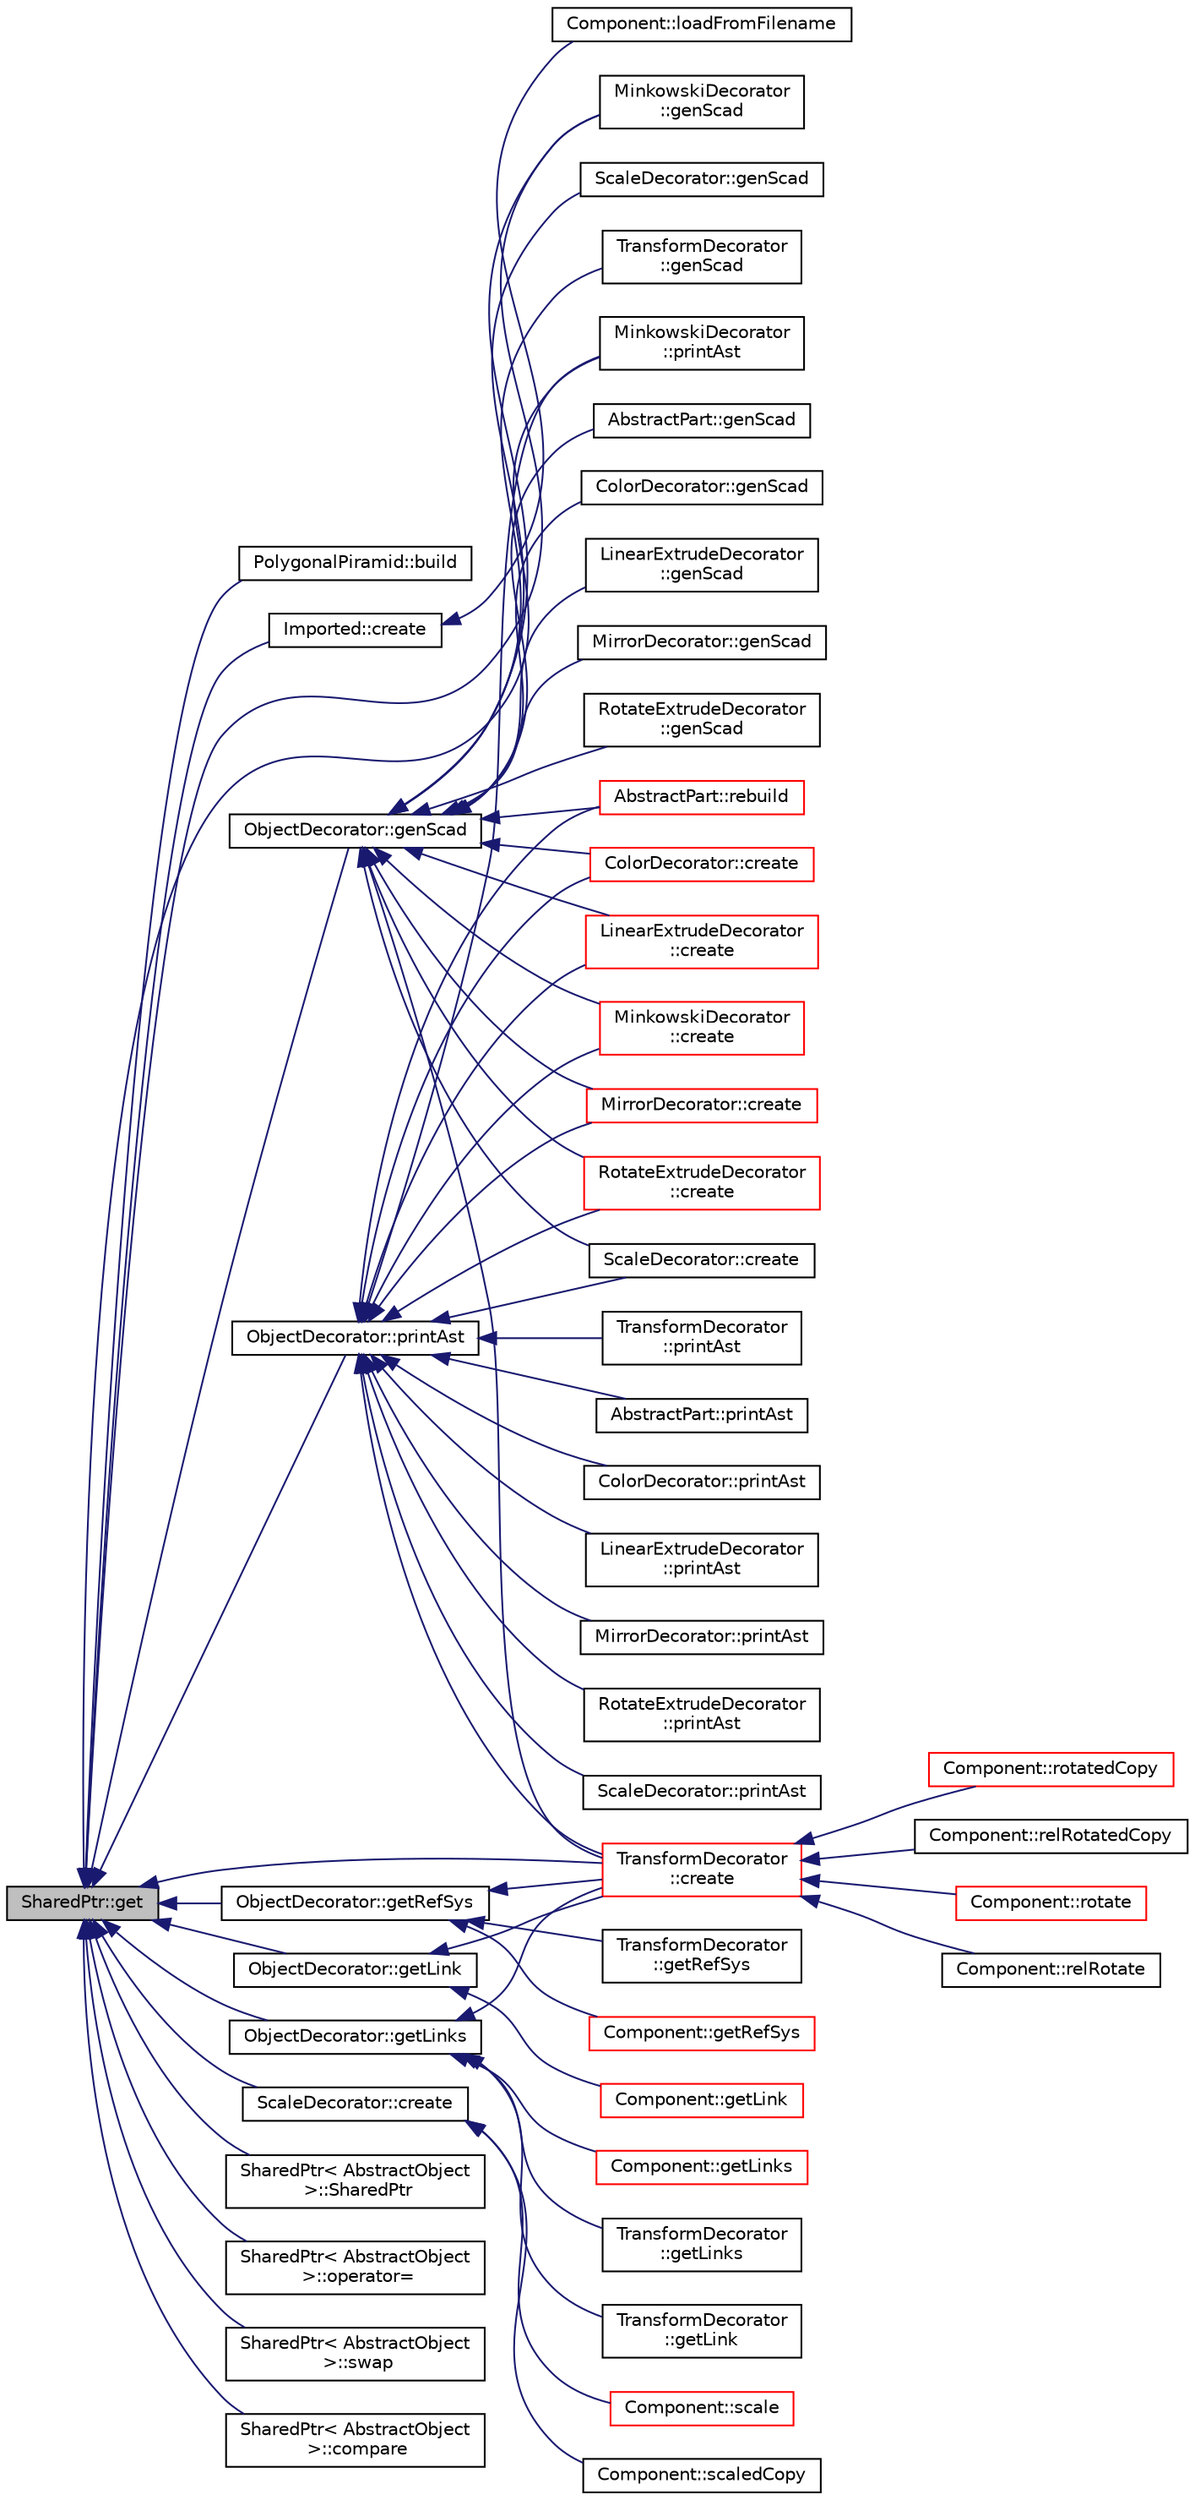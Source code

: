 digraph "SharedPtr::get"
{
  edge [fontname="Helvetica",fontsize="10",labelfontname="Helvetica",labelfontsize="10"];
  node [fontname="Helvetica",fontsize="10",shape=record];
  rankdir="LR";
  Node17 [label="SharedPtr::get",height=0.2,width=0.4,color="black", fillcolor="grey75", style="filled", fontcolor="black"];
  Node17 -> Node18 [dir="back",color="midnightblue",fontsize="10",style="solid",fontname="Helvetica"];
  Node18 [label="PolygonalPiramid::build",height=0.2,width=0.4,color="black", fillcolor="white", style="filled",URL="$classPolygonalPiramid.html#a9ddd875f2b4d9a878c96cccef7d590b4",tooltip="Build the piece. "];
  Node17 -> Node19 [dir="back",color="midnightblue",fontsize="10",style="solid",fontname="Helvetica"];
  Node19 [label="Imported::create",height=0.2,width=0.4,color="black", fillcolor="white", style="filled",URL="$classImported.html#ae15a4a0c37f67106167fe2c29668dd00",tooltip="Default parametrized factory method. "];
  Node19 -> Node20 [dir="back",color="midnightblue",fontsize="10",style="solid",fontname="Helvetica"];
  Node20 [label="Component::loadFromFilename",height=0.2,width=0.4,color="black", fillcolor="white", style="filled",URL="$classComponent.html#ad70a3380259b80f6ca78d2ffab49c217",tooltip="Loads an SCAD object from file. "];
  Node17 -> Node21 [dir="back",color="midnightblue",fontsize="10",style="solid",fontname="Helvetica"];
  Node21 [label="MinkowskiDecorator\l::genScad",height=0.2,width=0.4,color="black", fillcolor="white", style="filled",URL="$classMinkowskiDecorator.html#a2d7803a9634dcf59414857e5a7ecc818",tooltip="Generate SCAD output for this object. "];
  Node17 -> Node22 [dir="back",color="midnightblue",fontsize="10",style="solid",fontname="Helvetica"];
  Node22 [label="MinkowskiDecorator\l::printAst",height=0.2,width=0.4,color="black", fillcolor="white", style="filled",URL="$classMinkowskiDecorator.html#a6f5775f439a19a95c9dc470dd8969d7a",tooltip="Generate AST output for this object. "];
  Node17 -> Node23 [dir="back",color="midnightblue",fontsize="10",style="solid",fontname="Helvetica"];
  Node23 [label="ObjectDecorator::genScad",height=0.2,width=0.4,color="black", fillcolor="white", style="filled",URL="$classObjectDecorator.html#a50d55a263f5ef6b1b847d59d42456be0",tooltip="Generate SCAD output for this object. "];
  Node23 -> Node24 [dir="back",color="midnightblue",fontsize="10",style="solid",fontname="Helvetica"];
  Node24 [label="AbstractPart::genScad",height=0.2,width=0.4,color="black", fillcolor="white", style="filled",URL="$classAbstractPart.html#a4de208aa35720bfc5d07e56879b1d668",tooltip="Generate SCAD output for this object. "];
  Node23 -> Node25 [dir="back",color="midnightblue",fontsize="10",style="solid",fontname="Helvetica"];
  Node25 [label="AbstractPart::rebuild",height=0.2,width=0.4,color="red", fillcolor="white", style="filled",URL="$classAbstractPart.html#a06732798fd060a805f89e2a9a66e5368",tooltip="Rebuild the part. "];
  Node23 -> Node46 [dir="back",color="midnightblue",fontsize="10",style="solid",fontname="Helvetica"];
  Node46 [label="ColorDecorator::genScad",height=0.2,width=0.4,color="black", fillcolor="white", style="filled",URL="$classColorDecorator.html#afcf011f2ac025f430a34ad32dda01afd",tooltip="Generate SCAD output for this object. "];
  Node23 -> Node47 [dir="back",color="midnightblue",fontsize="10",style="solid",fontname="Helvetica"];
  Node47 [label="ColorDecorator::create",height=0.2,width=0.4,color="red", fillcolor="white", style="filled",URL="$classColorDecorator.html#a74543bab1e3775280099b43d9d124c6a",tooltip="Default factory method. "];
  Node23 -> Node53 [dir="back",color="midnightblue",fontsize="10",style="solid",fontname="Helvetica"];
  Node53 [label="LinearExtrudeDecorator\l::genScad",height=0.2,width=0.4,color="black", fillcolor="white", style="filled",URL="$classLinearExtrudeDecorator.html#a8e5d88f51269ea575d3364d5c49562cf",tooltip="Generate SCAD output for this object. "];
  Node23 -> Node54 [dir="back",color="midnightblue",fontsize="10",style="solid",fontname="Helvetica"];
  Node54 [label="LinearExtrudeDecorator\l::create",height=0.2,width=0.4,color="red", fillcolor="white", style="filled",URL="$classLinearExtrudeDecorator.html#a732c88a036070d2aba30296a03b9bbea",tooltip="Default factory method. "];
  Node23 -> Node21 [dir="back",color="midnightblue",fontsize="10",style="solid",fontname="Helvetica"];
  Node23 -> Node57 [dir="back",color="midnightblue",fontsize="10",style="solid",fontname="Helvetica"];
  Node57 [label="MinkowskiDecorator\l::create",height=0.2,width=0.4,color="red", fillcolor="white", style="filled",URL="$classMinkowskiDecorator.html#ae16f45ced2d272d00497c3bfc9b29b59",tooltip="Default factory method. "];
  Node23 -> Node59 [dir="back",color="midnightblue",fontsize="10",style="solid",fontname="Helvetica"];
  Node59 [label="MirrorDecorator::genScad",height=0.2,width=0.4,color="black", fillcolor="white", style="filled",URL="$classMirrorDecorator.html#a122e691678afd2a83ec1d69c5d239fc8",tooltip="Generate SCAD output for this object. "];
  Node23 -> Node60 [dir="back",color="midnightblue",fontsize="10",style="solid",fontname="Helvetica"];
  Node60 [label="MirrorDecorator::create",height=0.2,width=0.4,color="red", fillcolor="white", style="filled",URL="$classMirrorDecorator.html#a59ad3b851b84060d05e540250aaec086",tooltip="Default factory method. "];
  Node23 -> Node63 [dir="back",color="midnightblue",fontsize="10",style="solid",fontname="Helvetica"];
  Node63 [label="RotateExtrudeDecorator\l::genScad",height=0.2,width=0.4,color="black", fillcolor="white", style="filled",URL="$classRotateExtrudeDecorator.html#aa3355dc8c7ed928d2c9325445b23769b",tooltip="Generate SCAD output for this object. "];
  Node23 -> Node64 [dir="back",color="midnightblue",fontsize="10",style="solid",fontname="Helvetica"];
  Node64 [label="RotateExtrudeDecorator\l::create",height=0.2,width=0.4,color="red", fillcolor="white", style="filled",URL="$classRotateExtrudeDecorator.html#a256c941138e1c723ea42d978d082ffe7",tooltip="Default factory method. "];
  Node23 -> Node67 [dir="back",color="midnightblue",fontsize="10",style="solid",fontname="Helvetica"];
  Node67 [label="ScaleDecorator::genScad",height=0.2,width=0.4,color="black", fillcolor="white", style="filled",URL="$classScaleDecorator.html#a225e0bfef2a53692e239835daed3de62",tooltip="Generate SCAD output for this object. "];
  Node23 -> Node68 [dir="back",color="midnightblue",fontsize="10",style="solid",fontname="Helvetica"];
  Node68 [label="ScaleDecorator::create",height=0.2,width=0.4,color="black", fillcolor="white", style="filled",URL="$classScaleDecorator.html#aa5cab8b306b2fbd88e120f0384349eb7",tooltip="Default factory method. "];
  Node23 -> Node69 [dir="back",color="midnightblue",fontsize="10",style="solid",fontname="Helvetica"];
  Node69 [label="TransformDecorator\l::genScad",height=0.2,width=0.4,color="black", fillcolor="white", style="filled",URL="$classTransformDecorator.html#ae3b32546bf18df2cb577d3e5a5c8cf2d",tooltip="Generate SCAD output for this object. "];
  Node23 -> Node70 [dir="back",color="midnightblue",fontsize="10",style="solid",fontname="Helvetica"];
  Node70 [label="TransformDecorator\l::create",height=0.2,width=0.4,color="red", fillcolor="white", style="filled",URL="$classTransformDecorator.html#a0aa4971660b91bebb8ad53e682b00bd1",tooltip="Default factory method. "];
  Node70 -> Node71 [dir="back",color="midnightblue",fontsize="10",style="solid",fontname="Helvetica"];
  Node71 [label="Component::rotatedCopy",height=0.2,width=0.4,color="red", fillcolor="white", style="filled",URL="$classComponent.html#ad9de437a1628000f65fea65381e4c3d4",tooltip="Rotate the component. "];
  Node70 -> Node74 [dir="back",color="midnightblue",fontsize="10",style="solid",fontname="Helvetica"];
  Node74 [label="Component::relRotatedCopy",height=0.2,width=0.4,color="black", fillcolor="white", style="filled",URL="$classComponent.html#ac55c1d200c06a40b1093e7c1874a81ea",tooltip="Rotate the component around its local reference system. "];
  Node70 -> Node75 [dir="back",color="midnightblue",fontsize="10",style="solid",fontname="Helvetica"];
  Node75 [label="Component::rotate",height=0.2,width=0.4,color="red", fillcolor="white", style="filled",URL="$classComponent.html#a5d02f92e62bd7a142dcc9c0dae0c908d",tooltip="Rotate the component. "];
  Node70 -> Node82 [dir="back",color="midnightblue",fontsize="10",style="solid",fontname="Helvetica"];
  Node82 [label="Component::relRotate",height=0.2,width=0.4,color="black", fillcolor="white", style="filled",URL="$classComponent.html#a2c3e5cf2bc1680e69b3268e7063cd1d8",tooltip="Rotate the component around its local reference system. "];
  Node17 -> Node113 [dir="back",color="midnightblue",fontsize="10",style="solid",fontname="Helvetica"];
  Node113 [label="ObjectDecorator::printAst",height=0.2,width=0.4,color="black", fillcolor="white", style="filled",URL="$classObjectDecorator.html#a5f5a5584f87beb6f8e7c88c941a1a464",tooltip="Generate AST output for this object. "];
  Node113 -> Node114 [dir="back",color="midnightblue",fontsize="10",style="solid",fontname="Helvetica"];
  Node114 [label="AbstractPart::printAst",height=0.2,width=0.4,color="black", fillcolor="white", style="filled",URL="$classAbstractPart.html#a877a50328370801418705f7a287ef4f8",tooltip="Generate AST output for this object. "];
  Node113 -> Node25 [dir="back",color="midnightblue",fontsize="10",style="solid",fontname="Helvetica"];
  Node113 -> Node115 [dir="back",color="midnightblue",fontsize="10",style="solid",fontname="Helvetica"];
  Node115 [label="ColorDecorator::printAst",height=0.2,width=0.4,color="black", fillcolor="white", style="filled",URL="$classColorDecorator.html#aabc6819154f105dca2f2bc3d479d7117",tooltip="Generate AST output for this object. "];
  Node113 -> Node47 [dir="back",color="midnightblue",fontsize="10",style="solid",fontname="Helvetica"];
  Node113 -> Node116 [dir="back",color="midnightblue",fontsize="10",style="solid",fontname="Helvetica"];
  Node116 [label="LinearExtrudeDecorator\l::printAst",height=0.2,width=0.4,color="black", fillcolor="white", style="filled",URL="$classLinearExtrudeDecorator.html#a5ccd8b882cbad4f1e95ca6f307115eab",tooltip="Generate AST output for this object. "];
  Node113 -> Node54 [dir="back",color="midnightblue",fontsize="10",style="solid",fontname="Helvetica"];
  Node113 -> Node22 [dir="back",color="midnightblue",fontsize="10",style="solid",fontname="Helvetica"];
  Node113 -> Node57 [dir="back",color="midnightblue",fontsize="10",style="solid",fontname="Helvetica"];
  Node113 -> Node117 [dir="back",color="midnightblue",fontsize="10",style="solid",fontname="Helvetica"];
  Node117 [label="MirrorDecorator::printAst",height=0.2,width=0.4,color="black", fillcolor="white", style="filled",URL="$classMirrorDecorator.html#af526f42941bab98046f99406d8b0c1a6",tooltip="Generate AST output for this object. "];
  Node113 -> Node60 [dir="back",color="midnightblue",fontsize="10",style="solid",fontname="Helvetica"];
  Node113 -> Node118 [dir="back",color="midnightblue",fontsize="10",style="solid",fontname="Helvetica"];
  Node118 [label="RotateExtrudeDecorator\l::printAst",height=0.2,width=0.4,color="black", fillcolor="white", style="filled",URL="$classRotateExtrudeDecorator.html#a14ca4b728dbd1c1c9eaf2fa5f834a3ed",tooltip="Generate AST output for this object. "];
  Node113 -> Node64 [dir="back",color="midnightblue",fontsize="10",style="solid",fontname="Helvetica"];
  Node113 -> Node119 [dir="back",color="midnightblue",fontsize="10",style="solid",fontname="Helvetica"];
  Node119 [label="ScaleDecorator::printAst",height=0.2,width=0.4,color="black", fillcolor="white", style="filled",URL="$classScaleDecorator.html#a7f35356106d06349dda53859bb9be542",tooltip="Generate AST output for this object. "];
  Node113 -> Node68 [dir="back",color="midnightblue",fontsize="10",style="solid",fontname="Helvetica"];
  Node113 -> Node120 [dir="back",color="midnightblue",fontsize="10",style="solid",fontname="Helvetica"];
  Node120 [label="TransformDecorator\l::printAst",height=0.2,width=0.4,color="black", fillcolor="white", style="filled",URL="$classTransformDecorator.html#a5d7ea277e02d3af964ba16105e4850a1",tooltip="Generate AST output for this object. "];
  Node113 -> Node70 [dir="back",color="midnightblue",fontsize="10",style="solid",fontname="Helvetica"];
  Node17 -> Node121 [dir="back",color="midnightblue",fontsize="10",style="solid",fontname="Helvetica"];
  Node121 [label="ObjectDecorator::getRefSys",height=0.2,width=0.4,color="black", fillcolor="white", style="filled",URL="$classObjectDecorator.html#ae730b62d7a577c130ff49300433016aa"];
  Node121 -> Node122 [dir="back",color="midnightblue",fontsize="10",style="solid",fontname="Helvetica"];
  Node122 [label="Component::getRefSys",height=0.2,width=0.4,color="red", fillcolor="white", style="filled",URL="$classComponent.html#aa3f50933e3474505fd241e6c9c1cf300"];
  Node121 -> Node124 [dir="back",color="midnightblue",fontsize="10",style="solid",fontname="Helvetica"];
  Node124 [label="TransformDecorator\l::getRefSys",height=0.2,width=0.4,color="black", fillcolor="white", style="filled",URL="$classTransformDecorator.html#a294baa9d24ae01b822100e1db870679d"];
  Node121 -> Node70 [dir="back",color="midnightblue",fontsize="10",style="solid",fontname="Helvetica"];
  Node17 -> Node125 [dir="back",color="midnightblue",fontsize="10",style="solid",fontname="Helvetica"];
  Node125 [label="ObjectDecorator::getLink",height=0.2,width=0.4,color="black", fillcolor="white", style="filled",URL="$classObjectDecorator.html#a6d5d7a5d6ba13608c5399c9a0718c8ba"];
  Node125 -> Node126 [dir="back",color="midnightblue",fontsize="10",style="solid",fontname="Helvetica"];
  Node126 [label="Component::getLink",height=0.2,width=0.4,color="red", fillcolor="white", style="filled",URL="$classComponent.html#ad81b095eac88af794d2a1bc990f07001"];
  Node125 -> Node70 [dir="back",color="midnightblue",fontsize="10",style="solid",fontname="Helvetica"];
  Node17 -> Node127 [dir="back",color="midnightblue",fontsize="10",style="solid",fontname="Helvetica"];
  Node127 [label="ObjectDecorator::getLinks",height=0.2,width=0.4,color="black", fillcolor="white", style="filled",URL="$classObjectDecorator.html#a2ecf6bc1b1c7f501d7183a26ce1b2e64"];
  Node127 -> Node128 [dir="back",color="midnightblue",fontsize="10",style="solid",fontname="Helvetica"];
  Node128 [label="Component::getLinks",height=0.2,width=0.4,color="red", fillcolor="white", style="filled",URL="$classComponent.html#a69c9ae9e7a836becae2eb4f2ff2ad9ae"];
  Node127 -> Node130 [dir="back",color="midnightblue",fontsize="10",style="solid",fontname="Helvetica"];
  Node130 [label="TransformDecorator\l::getLinks",height=0.2,width=0.4,color="black", fillcolor="white", style="filled",URL="$classTransformDecorator.html#a61d1782d4ae0d6437a3c055f18c4bb6b"];
  Node127 -> Node131 [dir="back",color="midnightblue",fontsize="10",style="solid",fontname="Helvetica"];
  Node131 [label="TransformDecorator\l::getLink",height=0.2,width=0.4,color="black", fillcolor="white", style="filled",URL="$classTransformDecorator.html#a140256af9a84ec46efb8ea12cb28fedc"];
  Node127 -> Node70 [dir="back",color="midnightblue",fontsize="10",style="solid",fontname="Helvetica"];
  Node17 -> Node132 [dir="back",color="midnightblue",fontsize="10",style="solid",fontname="Helvetica"];
  Node132 [label="ScaleDecorator::create",height=0.2,width=0.4,color="black", fillcolor="white", style="filled",URL="$classScaleDecorator.html#a308672869ccf13fb1ab3805543555706",tooltip="Default factory method. "];
  Node132 -> Node133 [dir="back",color="midnightblue",fontsize="10",style="solid",fontname="Helvetica"];
  Node133 [label="Component::scaledCopy",height=0.2,width=0.4,color="black", fillcolor="white", style="filled",URL="$classComponent.html#a853c001d28ae2fb75e088632265a0e1e",tooltip="Scale the component. "];
  Node132 -> Node134 [dir="back",color="midnightblue",fontsize="10",style="solid",fontname="Helvetica"];
  Node134 [label="Component::scale",height=0.2,width=0.4,color="red", fillcolor="white", style="filled",URL="$classComponent.html#aa2c0e9a9811c924da985d2cb300f9e1c",tooltip="Scale the component. "];
  Node17 -> Node136 [dir="back",color="midnightblue",fontsize="10",style="solid",fontname="Helvetica"];
  Node136 [label="SharedPtr\< AbstractObject\l \>::SharedPtr",height=0.2,width=0.4,color="black", fillcolor="white", style="filled",URL="$classSharedPtr.html#acb15c801fb102f270364663012f35b03",tooltip="Default copy constructor. "];
  Node17 -> Node137 [dir="back",color="midnightblue",fontsize="10",style="solid",fontname="Helvetica"];
  Node137 [label="SharedPtr\< AbstractObject\l \>::operator=",height=0.2,width=0.4,color="black", fillcolor="white", style="filled",URL="$classSharedPtr.html#aa3743231869315d985dff4912ecf87e7",tooltip="Default assignment operator. "];
  Node17 -> Node138 [dir="back",color="midnightblue",fontsize="10",style="solid",fontname="Helvetica"];
  Node138 [label="SharedPtr\< AbstractObject\l \>::swap",height=0.2,width=0.4,color="black", fillcolor="white", style="filled",URL="$classSharedPtr.html#af637d3c7d7763a918c52c284771f6234",tooltip="Swaps between pointers. "];
  Node17 -> Node139 [dir="back",color="midnightblue",fontsize="10",style="solid",fontname="Helvetica"];
  Node139 [label="SharedPtr\< AbstractObject\l \>::compare",height=0.2,width=0.4,color="black", fillcolor="white", style="filled",URL="$classSharedPtr.html#a11f0f4bbb730f02bbcc31e9c543a4b72",tooltip="Compare function. "];
  Node17 -> Node70 [dir="back",color="midnightblue",fontsize="10",style="solid",fontname="Helvetica"];
}
